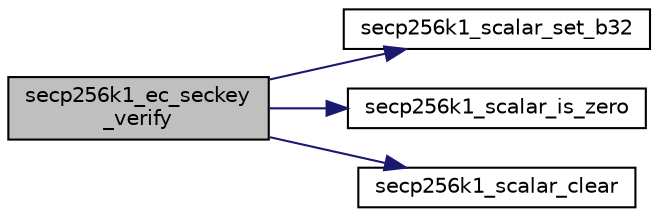 digraph "secp256k1_ec_seckey_verify"
{
  edge [fontname="Helvetica",fontsize="10",labelfontname="Helvetica",labelfontsize="10"];
  node [fontname="Helvetica",fontsize="10",shape=record];
  rankdir="LR";
  Node708 [label="secp256k1_ec_seckey\l_verify",height=0.2,width=0.4,color="black", fillcolor="grey75", style="filled", fontcolor="black"];
  Node708 -> Node709 [color="midnightblue",fontsize="10",style="solid",fontname="Helvetica"];
  Node709 [label="secp256k1_scalar_set_b32",height=0.2,width=0.4,color="black", fillcolor="white", style="filled",URL="$db/d94/scalar_8h.html#a25cc2d45ae1d1765d07c3313cdf46fa0",tooltip="Set a scalar from a big endian byte array. "];
  Node708 -> Node710 [color="midnightblue",fontsize="10",style="solid",fontname="Helvetica"];
  Node710 [label="secp256k1_scalar_is_zero",height=0.2,width=0.4,color="black", fillcolor="white", style="filled",URL="$db/d94/scalar_8h.html#a3f0ac84fe49a1c1f51212582a2c149d4",tooltip="Check whether a scalar equals zero. "];
  Node708 -> Node711 [color="midnightblue",fontsize="10",style="solid",fontname="Helvetica"];
  Node711 [label="secp256k1_scalar_clear",height=0.2,width=0.4,color="black", fillcolor="white", style="filled",URL="$db/d94/scalar_8h.html#ad8fb9bc2a828903963bf37806d8edd11",tooltip="Clear a scalar to prevent the leak of sensitive data. "];
}
